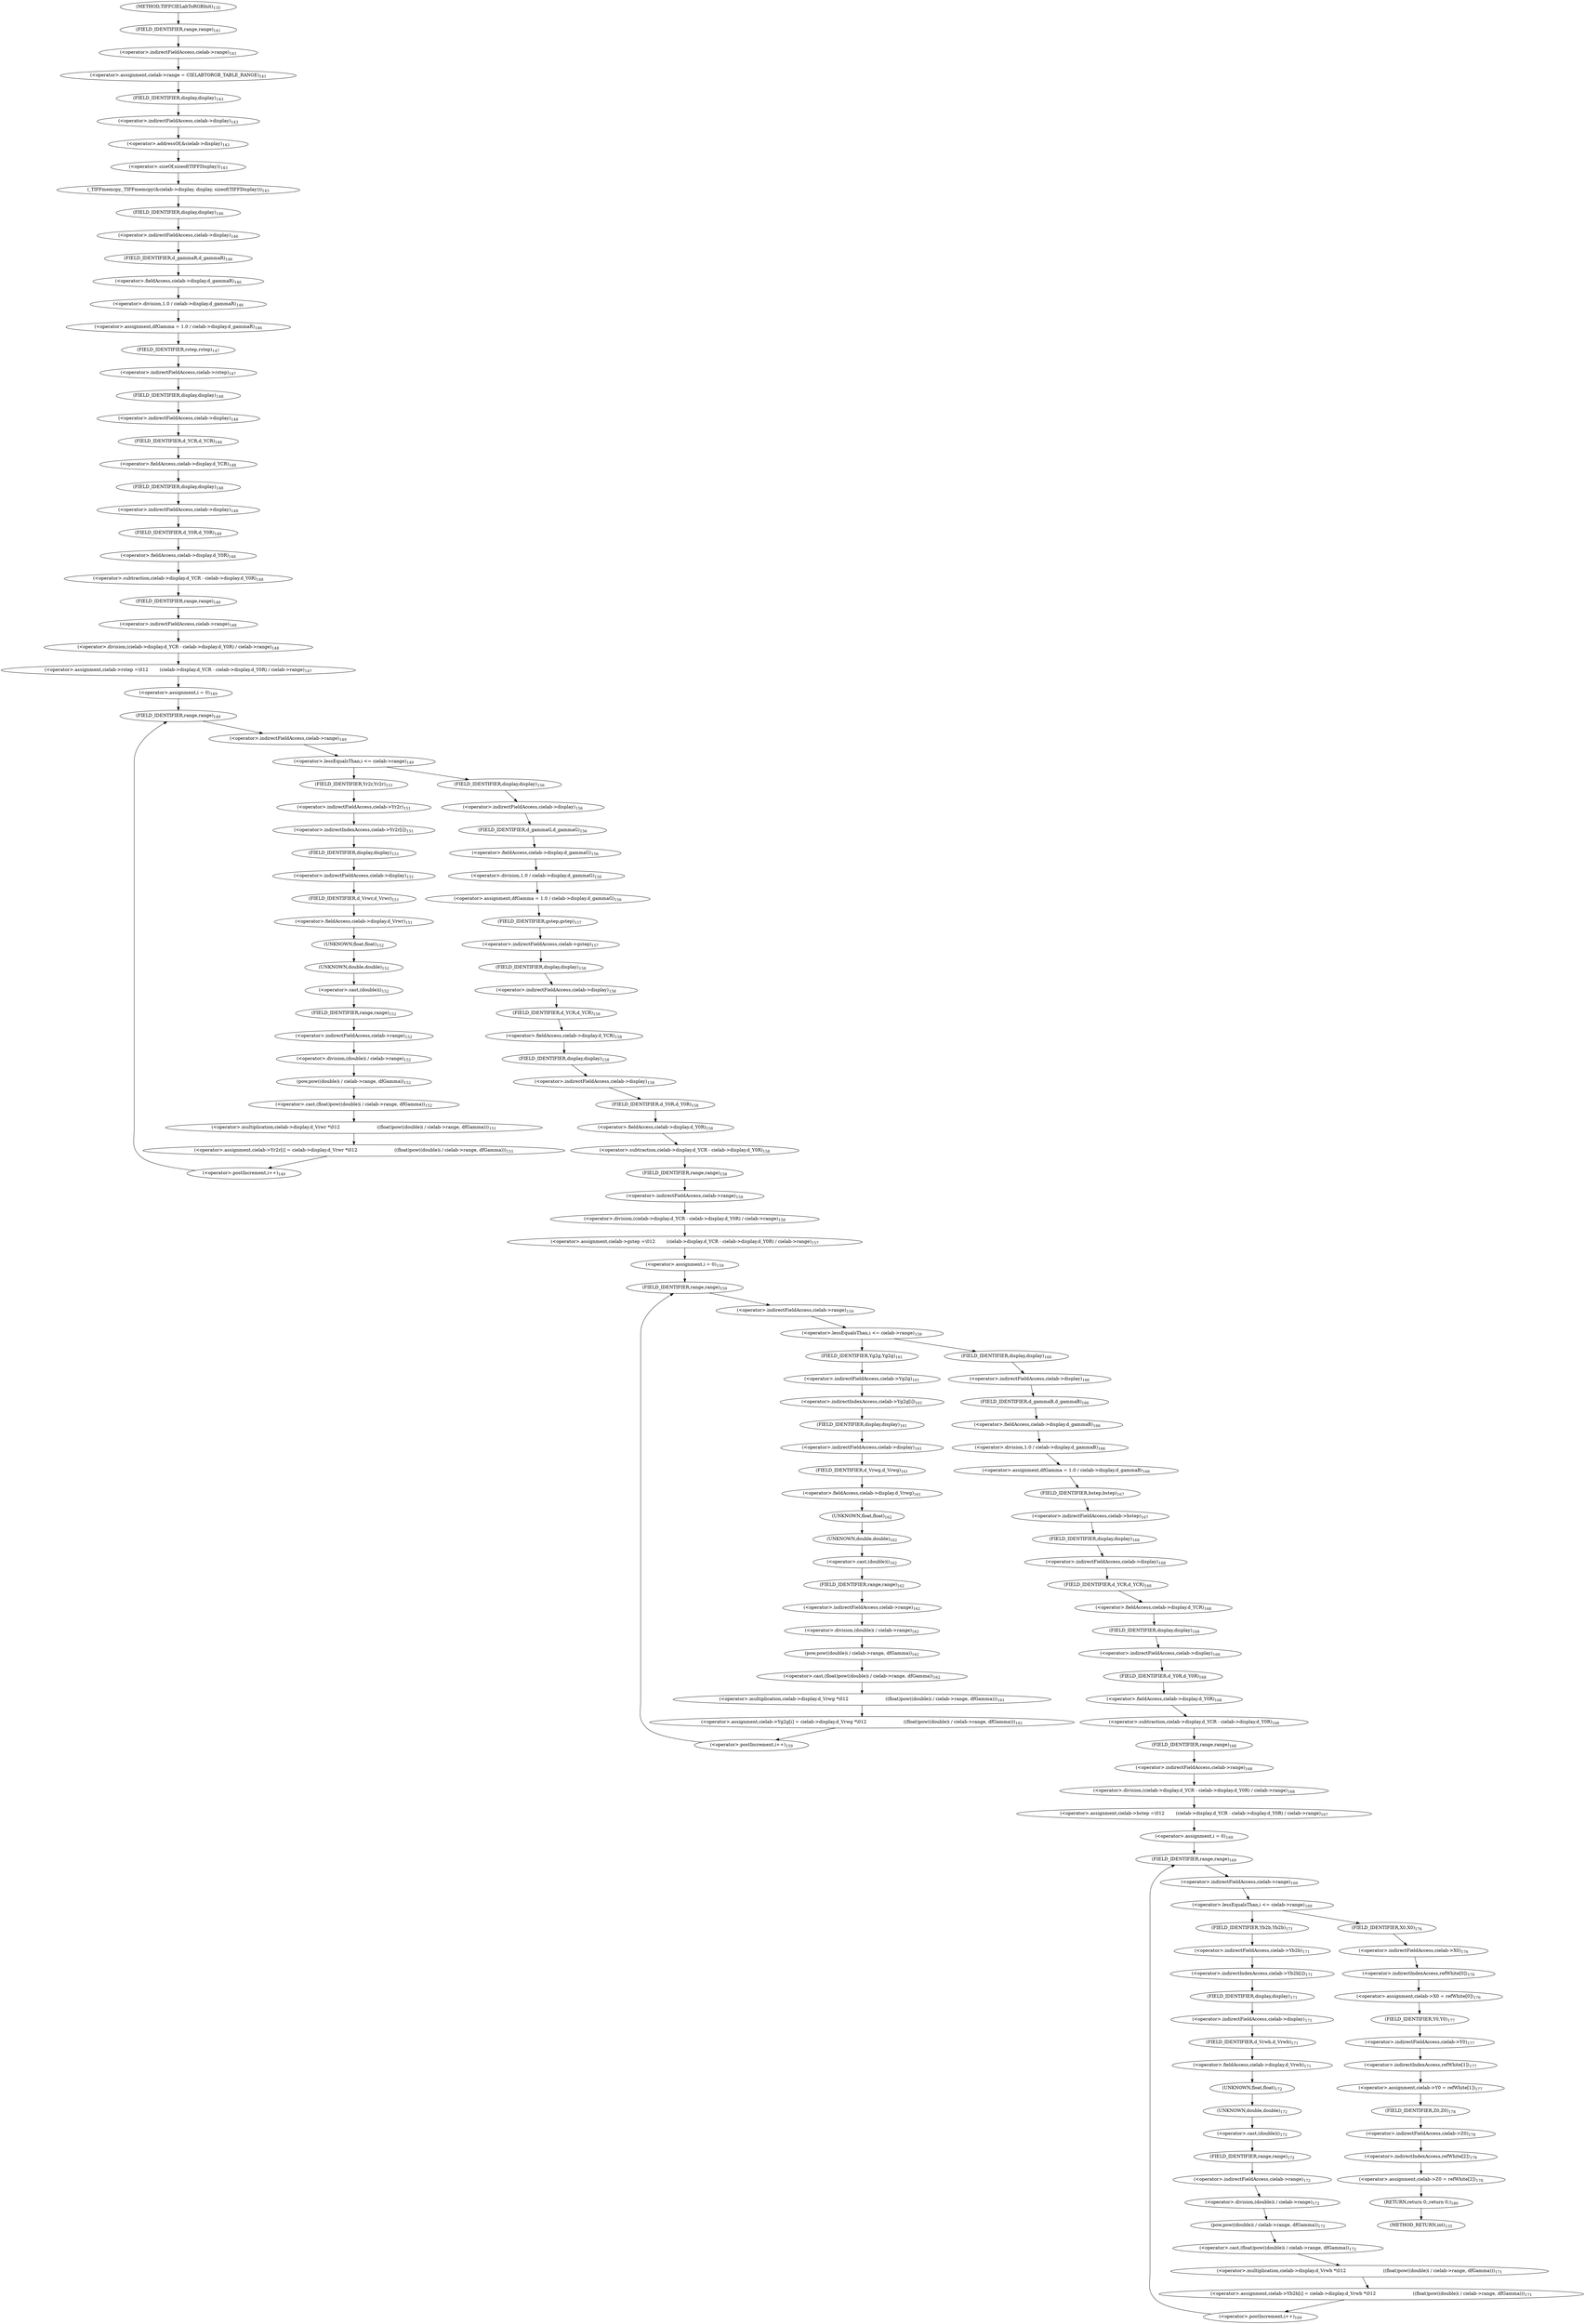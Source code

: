digraph "TIFFCIELabToRGBInit" {  
"6980" [label = <(&lt;operator&gt;.assignment,cielab-&gt;range = CIELABTORGB_TABLE_RANGE)<SUB>141</SUB>> ]
"6985" [label = <(_TIFFmemcpy,_TIFFmemcpy(&amp;cielab-&gt;display, display, sizeof(TIFFDisplay)))<SUB>143</SUB>> ]
"6993" [label = <(&lt;operator&gt;.assignment,dfGamma = 1.0 / cielab-&gt;display.d_gammaR)<SUB>146</SUB>> ]
"7002" [label = <(&lt;operator&gt;.assignment,cielab-&gt;rstep =\012        (cielab-&gt;display.d_YCR - cielab-&gt;display.d_Y0R) / cielab-&gt;range)<SUB>147</SUB>> ]
"7057" [label = <(&lt;operator&gt;.assignment,dfGamma = 1.0 / cielab-&gt;display.d_gammaG)<SUB>156</SUB>> ]
"7066" [label = <(&lt;operator&gt;.assignment,cielab-&gt;gstep =\012        (cielab-&gt;display.d_YCR - cielab-&gt;display.d_Y0R) / cielab-&gt;range)<SUB>157</SUB>> ]
"7121" [label = <(&lt;operator&gt;.assignment,dfGamma = 1.0 / cielab-&gt;display.d_gammaB)<SUB>166</SUB>> ]
"7130" [label = <(&lt;operator&gt;.assignment,cielab-&gt;bstep =\012        (cielab-&gt;display.d_YCR - cielab-&gt;display.d_Y0R) / cielab-&gt;range)<SUB>167</SUB>> ]
"7185" [label = <(&lt;operator&gt;.assignment,cielab-&gt;X0 = refWhite[0])<SUB>176</SUB>> ]
"7192" [label = <(&lt;operator&gt;.assignment,cielab-&gt;Y0 = refWhite[1])<SUB>177</SUB>> ]
"7199" [label = <(&lt;operator&gt;.assignment,cielab-&gt;Z0 = refWhite[2])<SUB>178</SUB>> ]
"7206" [label = <(RETURN,return 0;,return 0;)<SUB>180</SUB>> ]
"6981" [label = <(&lt;operator&gt;.indirectFieldAccess,cielab-&gt;range)<SUB>141</SUB>> ]
"6986" [label = <(&lt;operator&gt;.addressOf,&amp;cielab-&gt;display)<SUB>143</SUB>> ]
"6991" [label = <(&lt;operator&gt;.sizeOf,sizeof(TIFFDisplay))<SUB>143</SUB>> ]
"6995" [label = <(&lt;operator&gt;.division,1.0 / cielab-&gt;display.d_gammaR)<SUB>146</SUB>> ]
"7003" [label = <(&lt;operator&gt;.indirectFieldAccess,cielab-&gt;rstep)<SUB>147</SUB>> ]
"7006" [label = <(&lt;operator&gt;.division,(cielab-&gt;display.d_YCR - cielab-&gt;display.d_Y0R) / cielab-&gt;range)<SUB>148</SUB>> ]
"7026" [label = <(&lt;operator&gt;.lessEqualsThan,i &lt;= cielab-&gt;range)<SUB>149</SUB>> ]
"7031" [label = <(&lt;operator&gt;.postIncrement,i++)<SUB>149</SUB>> ]
"7059" [label = <(&lt;operator&gt;.division,1.0 / cielab-&gt;display.d_gammaG)<SUB>156</SUB>> ]
"7067" [label = <(&lt;operator&gt;.indirectFieldAccess,cielab-&gt;gstep)<SUB>157</SUB>> ]
"7070" [label = <(&lt;operator&gt;.division,(cielab-&gt;display.d_YCR - cielab-&gt;display.d_Y0R) / cielab-&gt;range)<SUB>158</SUB>> ]
"7090" [label = <(&lt;operator&gt;.lessEqualsThan,i &lt;= cielab-&gt;range)<SUB>159</SUB>> ]
"7095" [label = <(&lt;operator&gt;.postIncrement,i++)<SUB>159</SUB>> ]
"7123" [label = <(&lt;operator&gt;.division,1.0 / cielab-&gt;display.d_gammaB)<SUB>166</SUB>> ]
"7131" [label = <(&lt;operator&gt;.indirectFieldAccess,cielab-&gt;bstep)<SUB>167</SUB>> ]
"7134" [label = <(&lt;operator&gt;.division,(cielab-&gt;display.d_YCR - cielab-&gt;display.d_Y0R) / cielab-&gt;range)<SUB>168</SUB>> ]
"7154" [label = <(&lt;operator&gt;.lessEqualsThan,i &lt;= cielab-&gt;range)<SUB>169</SUB>> ]
"7159" [label = <(&lt;operator&gt;.postIncrement,i++)<SUB>169</SUB>> ]
"7186" [label = <(&lt;operator&gt;.indirectFieldAccess,cielab-&gt;X0)<SUB>176</SUB>> ]
"7189" [label = <(&lt;operator&gt;.indirectIndexAccess,refWhite[0])<SUB>176</SUB>> ]
"7193" [label = <(&lt;operator&gt;.indirectFieldAccess,cielab-&gt;Y0)<SUB>177</SUB>> ]
"7196" [label = <(&lt;operator&gt;.indirectIndexAccess,refWhite[1])<SUB>177</SUB>> ]
"7200" [label = <(&lt;operator&gt;.indirectFieldAccess,cielab-&gt;Z0)<SUB>178</SUB>> ]
"7203" [label = <(&lt;operator&gt;.indirectIndexAccess,refWhite[2])<SUB>178</SUB>> ]
"6983" [label = <(FIELD_IDENTIFIER,range,range)<SUB>141</SUB>> ]
"6987" [label = <(&lt;operator&gt;.indirectFieldAccess,cielab-&gt;display)<SUB>143</SUB>> ]
"6997" [label = <(&lt;operator&gt;.fieldAccess,cielab-&gt;display.d_gammaR)<SUB>146</SUB>> ]
"7005" [label = <(FIELD_IDENTIFIER,rstep,rstep)<SUB>147</SUB>> ]
"7007" [label = <(&lt;operator&gt;.subtraction,cielab-&gt;display.d_YCR - cielab-&gt;display.d_Y0R)<SUB>148</SUB>> ]
"7018" [label = <(&lt;operator&gt;.indirectFieldAccess,cielab-&gt;range)<SUB>148</SUB>> ]
"7023" [label = <(&lt;operator&gt;.assignment,i = 0)<SUB>149</SUB>> ]
"7028" [label = <(&lt;operator&gt;.indirectFieldAccess,cielab-&gt;range)<SUB>149</SUB>> ]
"7034" [label = <(&lt;operator&gt;.assignment,cielab-&gt;Yr2r[i] = cielab-&gt;display.d_Vrwr *\012                          ((float)pow((double)i / cielab-&gt;range, dfGamma)))<SUB>151</SUB>> ]
"7061" [label = <(&lt;operator&gt;.fieldAccess,cielab-&gt;display.d_gammaG)<SUB>156</SUB>> ]
"7069" [label = <(FIELD_IDENTIFIER,gstep,gstep)<SUB>157</SUB>> ]
"7071" [label = <(&lt;operator&gt;.subtraction,cielab-&gt;display.d_YCR - cielab-&gt;display.d_Y0R)<SUB>158</SUB>> ]
"7082" [label = <(&lt;operator&gt;.indirectFieldAccess,cielab-&gt;range)<SUB>158</SUB>> ]
"7087" [label = <(&lt;operator&gt;.assignment,i = 0)<SUB>159</SUB>> ]
"7092" [label = <(&lt;operator&gt;.indirectFieldAccess,cielab-&gt;range)<SUB>159</SUB>> ]
"7098" [label = <(&lt;operator&gt;.assignment,cielab-&gt;Yg2g[i] = cielab-&gt;display.d_Vrwg *\012                          ((float)pow((double)i / cielab-&gt;range, dfGamma)))<SUB>161</SUB>> ]
"7125" [label = <(&lt;operator&gt;.fieldAccess,cielab-&gt;display.d_gammaB)<SUB>166</SUB>> ]
"7133" [label = <(FIELD_IDENTIFIER,bstep,bstep)<SUB>167</SUB>> ]
"7135" [label = <(&lt;operator&gt;.subtraction,cielab-&gt;display.d_YCR - cielab-&gt;display.d_Y0R)<SUB>168</SUB>> ]
"7146" [label = <(&lt;operator&gt;.indirectFieldAccess,cielab-&gt;range)<SUB>168</SUB>> ]
"7151" [label = <(&lt;operator&gt;.assignment,i = 0)<SUB>169</SUB>> ]
"7156" [label = <(&lt;operator&gt;.indirectFieldAccess,cielab-&gt;range)<SUB>169</SUB>> ]
"7162" [label = <(&lt;operator&gt;.assignment,cielab-&gt;Yb2b[i] = cielab-&gt;display.d_Vrwb *\012                          ((float)pow((double)i / cielab-&gt;range, dfGamma)))<SUB>171</SUB>> ]
"7188" [label = <(FIELD_IDENTIFIER,X0,X0)<SUB>176</SUB>> ]
"7195" [label = <(FIELD_IDENTIFIER,Y0,Y0)<SUB>177</SUB>> ]
"7202" [label = <(FIELD_IDENTIFIER,Z0,Z0)<SUB>178</SUB>> ]
"6989" [label = <(FIELD_IDENTIFIER,display,display)<SUB>143</SUB>> ]
"6998" [label = <(&lt;operator&gt;.indirectFieldAccess,cielab-&gt;display)<SUB>146</SUB>> ]
"7001" [label = <(FIELD_IDENTIFIER,d_gammaR,d_gammaR)<SUB>146</SUB>> ]
"7008" [label = <(&lt;operator&gt;.fieldAccess,cielab-&gt;display.d_YCR)<SUB>148</SUB>> ]
"7013" [label = <(&lt;operator&gt;.fieldAccess,cielab-&gt;display.d_Y0R)<SUB>148</SUB>> ]
"7020" [label = <(FIELD_IDENTIFIER,range,range)<SUB>148</SUB>> ]
"7030" [label = <(FIELD_IDENTIFIER,range,range)<SUB>149</SUB>> ]
"7035" [label = <(&lt;operator&gt;.indirectIndexAccess,cielab-&gt;Yr2r[i])<SUB>151</SUB>> ]
"7040" [label = <(&lt;operator&gt;.multiplication,cielab-&gt;display.d_Vrwr *\012                          ((float)pow((double)i / cielab-&gt;range, dfGamma)))<SUB>151</SUB>> ]
"7062" [label = <(&lt;operator&gt;.indirectFieldAccess,cielab-&gt;display)<SUB>156</SUB>> ]
"7065" [label = <(FIELD_IDENTIFIER,d_gammaG,d_gammaG)<SUB>156</SUB>> ]
"7072" [label = <(&lt;operator&gt;.fieldAccess,cielab-&gt;display.d_YCR)<SUB>158</SUB>> ]
"7077" [label = <(&lt;operator&gt;.fieldAccess,cielab-&gt;display.d_Y0R)<SUB>158</SUB>> ]
"7084" [label = <(FIELD_IDENTIFIER,range,range)<SUB>158</SUB>> ]
"7094" [label = <(FIELD_IDENTIFIER,range,range)<SUB>159</SUB>> ]
"7099" [label = <(&lt;operator&gt;.indirectIndexAccess,cielab-&gt;Yg2g[i])<SUB>161</SUB>> ]
"7104" [label = <(&lt;operator&gt;.multiplication,cielab-&gt;display.d_Vrwg *\012                          ((float)pow((double)i / cielab-&gt;range, dfGamma)))<SUB>161</SUB>> ]
"7126" [label = <(&lt;operator&gt;.indirectFieldAccess,cielab-&gt;display)<SUB>166</SUB>> ]
"7129" [label = <(FIELD_IDENTIFIER,d_gammaB,d_gammaB)<SUB>166</SUB>> ]
"7136" [label = <(&lt;operator&gt;.fieldAccess,cielab-&gt;display.d_YCR)<SUB>168</SUB>> ]
"7141" [label = <(&lt;operator&gt;.fieldAccess,cielab-&gt;display.d_Y0R)<SUB>168</SUB>> ]
"7148" [label = <(FIELD_IDENTIFIER,range,range)<SUB>168</SUB>> ]
"7158" [label = <(FIELD_IDENTIFIER,range,range)<SUB>169</SUB>> ]
"7163" [label = <(&lt;operator&gt;.indirectIndexAccess,cielab-&gt;Yb2b[i])<SUB>171</SUB>> ]
"7168" [label = <(&lt;operator&gt;.multiplication,cielab-&gt;display.d_Vrwb *\012                          ((float)pow((double)i / cielab-&gt;range, dfGamma)))<SUB>171</SUB>> ]
"7000" [label = <(FIELD_IDENTIFIER,display,display)<SUB>146</SUB>> ]
"7009" [label = <(&lt;operator&gt;.indirectFieldAccess,cielab-&gt;display)<SUB>148</SUB>> ]
"7012" [label = <(FIELD_IDENTIFIER,d_YCR,d_YCR)<SUB>148</SUB>> ]
"7014" [label = <(&lt;operator&gt;.indirectFieldAccess,cielab-&gt;display)<SUB>148</SUB>> ]
"7017" [label = <(FIELD_IDENTIFIER,d_Y0R,d_Y0R)<SUB>148</SUB>> ]
"7036" [label = <(&lt;operator&gt;.indirectFieldAccess,cielab-&gt;Yr2r)<SUB>151</SUB>> ]
"7041" [label = <(&lt;operator&gt;.fieldAccess,cielab-&gt;display.d_Vrwr)<SUB>151</SUB>> ]
"7046" [label = <(&lt;operator&gt;.cast,(float)pow((double)i / cielab-&gt;range, dfGamma))<SUB>152</SUB>> ]
"7064" [label = <(FIELD_IDENTIFIER,display,display)<SUB>156</SUB>> ]
"7073" [label = <(&lt;operator&gt;.indirectFieldAccess,cielab-&gt;display)<SUB>158</SUB>> ]
"7076" [label = <(FIELD_IDENTIFIER,d_YCR,d_YCR)<SUB>158</SUB>> ]
"7078" [label = <(&lt;operator&gt;.indirectFieldAccess,cielab-&gt;display)<SUB>158</SUB>> ]
"7081" [label = <(FIELD_IDENTIFIER,d_Y0R,d_Y0R)<SUB>158</SUB>> ]
"7100" [label = <(&lt;operator&gt;.indirectFieldAccess,cielab-&gt;Yg2g)<SUB>161</SUB>> ]
"7105" [label = <(&lt;operator&gt;.fieldAccess,cielab-&gt;display.d_Vrwg)<SUB>161</SUB>> ]
"7110" [label = <(&lt;operator&gt;.cast,(float)pow((double)i / cielab-&gt;range, dfGamma))<SUB>162</SUB>> ]
"7128" [label = <(FIELD_IDENTIFIER,display,display)<SUB>166</SUB>> ]
"7137" [label = <(&lt;operator&gt;.indirectFieldAccess,cielab-&gt;display)<SUB>168</SUB>> ]
"7140" [label = <(FIELD_IDENTIFIER,d_YCR,d_YCR)<SUB>168</SUB>> ]
"7142" [label = <(&lt;operator&gt;.indirectFieldAccess,cielab-&gt;display)<SUB>168</SUB>> ]
"7145" [label = <(FIELD_IDENTIFIER,d_Y0R,d_Y0R)<SUB>168</SUB>> ]
"7164" [label = <(&lt;operator&gt;.indirectFieldAccess,cielab-&gt;Yb2b)<SUB>171</SUB>> ]
"7169" [label = <(&lt;operator&gt;.fieldAccess,cielab-&gt;display.d_Vrwb)<SUB>171</SUB>> ]
"7174" [label = <(&lt;operator&gt;.cast,(float)pow((double)i / cielab-&gt;range, dfGamma))<SUB>172</SUB>> ]
"7011" [label = <(FIELD_IDENTIFIER,display,display)<SUB>148</SUB>> ]
"7016" [label = <(FIELD_IDENTIFIER,display,display)<SUB>148</SUB>> ]
"7038" [label = <(FIELD_IDENTIFIER,Yr2r,Yr2r)<SUB>151</SUB>> ]
"7042" [label = <(&lt;operator&gt;.indirectFieldAccess,cielab-&gt;display)<SUB>151</SUB>> ]
"7045" [label = <(FIELD_IDENTIFIER,d_Vrwr,d_Vrwr)<SUB>151</SUB>> ]
"7047" [label = <(UNKNOWN,float,float)<SUB>152</SUB>> ]
"7048" [label = <(pow,pow((double)i / cielab-&gt;range, dfGamma))<SUB>152</SUB>> ]
"7075" [label = <(FIELD_IDENTIFIER,display,display)<SUB>158</SUB>> ]
"7080" [label = <(FIELD_IDENTIFIER,display,display)<SUB>158</SUB>> ]
"7102" [label = <(FIELD_IDENTIFIER,Yg2g,Yg2g)<SUB>161</SUB>> ]
"7106" [label = <(&lt;operator&gt;.indirectFieldAccess,cielab-&gt;display)<SUB>161</SUB>> ]
"7109" [label = <(FIELD_IDENTIFIER,d_Vrwg,d_Vrwg)<SUB>161</SUB>> ]
"7111" [label = <(UNKNOWN,float,float)<SUB>162</SUB>> ]
"7112" [label = <(pow,pow((double)i / cielab-&gt;range, dfGamma))<SUB>162</SUB>> ]
"7139" [label = <(FIELD_IDENTIFIER,display,display)<SUB>168</SUB>> ]
"7144" [label = <(FIELD_IDENTIFIER,display,display)<SUB>168</SUB>> ]
"7166" [label = <(FIELD_IDENTIFIER,Yb2b,Yb2b)<SUB>171</SUB>> ]
"7170" [label = <(&lt;operator&gt;.indirectFieldAccess,cielab-&gt;display)<SUB>171</SUB>> ]
"7173" [label = <(FIELD_IDENTIFIER,d_Vrwb,d_Vrwb)<SUB>171</SUB>> ]
"7175" [label = <(UNKNOWN,float,float)<SUB>172</SUB>> ]
"7176" [label = <(pow,pow((double)i / cielab-&gt;range, dfGamma))<SUB>172</SUB>> ]
"7044" [label = <(FIELD_IDENTIFIER,display,display)<SUB>151</SUB>> ]
"7049" [label = <(&lt;operator&gt;.division,(double)i / cielab-&gt;range)<SUB>152</SUB>> ]
"7108" [label = <(FIELD_IDENTIFIER,display,display)<SUB>161</SUB>> ]
"7113" [label = <(&lt;operator&gt;.division,(double)i / cielab-&gt;range)<SUB>162</SUB>> ]
"7172" [label = <(FIELD_IDENTIFIER,display,display)<SUB>171</SUB>> ]
"7177" [label = <(&lt;operator&gt;.division,(double)i / cielab-&gt;range)<SUB>172</SUB>> ]
"7050" [label = <(&lt;operator&gt;.cast,(double)i)<SUB>152</SUB>> ]
"7053" [label = <(&lt;operator&gt;.indirectFieldAccess,cielab-&gt;range)<SUB>152</SUB>> ]
"7114" [label = <(&lt;operator&gt;.cast,(double)i)<SUB>162</SUB>> ]
"7117" [label = <(&lt;operator&gt;.indirectFieldAccess,cielab-&gt;range)<SUB>162</SUB>> ]
"7178" [label = <(&lt;operator&gt;.cast,(double)i)<SUB>172</SUB>> ]
"7181" [label = <(&lt;operator&gt;.indirectFieldAccess,cielab-&gt;range)<SUB>172</SUB>> ]
"7051" [label = <(UNKNOWN,double,double)<SUB>152</SUB>> ]
"7055" [label = <(FIELD_IDENTIFIER,range,range)<SUB>152</SUB>> ]
"7115" [label = <(UNKNOWN,double,double)<SUB>162</SUB>> ]
"7119" [label = <(FIELD_IDENTIFIER,range,range)<SUB>162</SUB>> ]
"7179" [label = <(UNKNOWN,double,double)<SUB>172</SUB>> ]
"7183" [label = <(FIELD_IDENTIFIER,range,range)<SUB>172</SUB>> ]
"6973" [label = <(METHOD,TIFFCIELabToRGBInit)<SUB>135</SUB>> ]
"7208" [label = <(METHOD_RETURN,int)<SUB>135</SUB>> ]
  "6980" -> "6989" 
  "6985" -> "7000" 
  "6993" -> "7005" 
  "7002" -> "7023" 
  "7057" -> "7069" 
  "7066" -> "7087" 
  "7121" -> "7133" 
  "7130" -> "7151" 
  "7185" -> "7195" 
  "7192" -> "7202" 
  "7199" -> "7206" 
  "7206" -> "7208" 
  "6981" -> "6980" 
  "6986" -> "6991" 
  "6991" -> "6985" 
  "6995" -> "6993" 
  "7003" -> "7011" 
  "7006" -> "7002" 
  "7026" -> "7038" 
  "7026" -> "7064" 
  "7031" -> "7030" 
  "7059" -> "7057" 
  "7067" -> "7075" 
  "7070" -> "7066" 
  "7090" -> "7102" 
  "7090" -> "7128" 
  "7095" -> "7094" 
  "7123" -> "7121" 
  "7131" -> "7139" 
  "7134" -> "7130" 
  "7154" -> "7166" 
  "7154" -> "7188" 
  "7159" -> "7158" 
  "7186" -> "7189" 
  "7189" -> "7185" 
  "7193" -> "7196" 
  "7196" -> "7192" 
  "7200" -> "7203" 
  "7203" -> "7199" 
  "6983" -> "6981" 
  "6987" -> "6986" 
  "6997" -> "6995" 
  "7005" -> "7003" 
  "7007" -> "7020" 
  "7018" -> "7006" 
  "7023" -> "7030" 
  "7028" -> "7026" 
  "7034" -> "7031" 
  "7061" -> "7059" 
  "7069" -> "7067" 
  "7071" -> "7084" 
  "7082" -> "7070" 
  "7087" -> "7094" 
  "7092" -> "7090" 
  "7098" -> "7095" 
  "7125" -> "7123" 
  "7133" -> "7131" 
  "7135" -> "7148" 
  "7146" -> "7134" 
  "7151" -> "7158" 
  "7156" -> "7154" 
  "7162" -> "7159" 
  "7188" -> "7186" 
  "7195" -> "7193" 
  "7202" -> "7200" 
  "6989" -> "6987" 
  "6998" -> "7001" 
  "7001" -> "6997" 
  "7008" -> "7016" 
  "7013" -> "7007" 
  "7020" -> "7018" 
  "7030" -> "7028" 
  "7035" -> "7044" 
  "7040" -> "7034" 
  "7062" -> "7065" 
  "7065" -> "7061" 
  "7072" -> "7080" 
  "7077" -> "7071" 
  "7084" -> "7082" 
  "7094" -> "7092" 
  "7099" -> "7108" 
  "7104" -> "7098" 
  "7126" -> "7129" 
  "7129" -> "7125" 
  "7136" -> "7144" 
  "7141" -> "7135" 
  "7148" -> "7146" 
  "7158" -> "7156" 
  "7163" -> "7172" 
  "7168" -> "7162" 
  "7000" -> "6998" 
  "7009" -> "7012" 
  "7012" -> "7008" 
  "7014" -> "7017" 
  "7017" -> "7013" 
  "7036" -> "7035" 
  "7041" -> "7047" 
  "7046" -> "7040" 
  "7064" -> "7062" 
  "7073" -> "7076" 
  "7076" -> "7072" 
  "7078" -> "7081" 
  "7081" -> "7077" 
  "7100" -> "7099" 
  "7105" -> "7111" 
  "7110" -> "7104" 
  "7128" -> "7126" 
  "7137" -> "7140" 
  "7140" -> "7136" 
  "7142" -> "7145" 
  "7145" -> "7141" 
  "7164" -> "7163" 
  "7169" -> "7175" 
  "7174" -> "7168" 
  "7011" -> "7009" 
  "7016" -> "7014" 
  "7038" -> "7036" 
  "7042" -> "7045" 
  "7045" -> "7041" 
  "7047" -> "7051" 
  "7048" -> "7046" 
  "7075" -> "7073" 
  "7080" -> "7078" 
  "7102" -> "7100" 
  "7106" -> "7109" 
  "7109" -> "7105" 
  "7111" -> "7115" 
  "7112" -> "7110" 
  "7139" -> "7137" 
  "7144" -> "7142" 
  "7166" -> "7164" 
  "7170" -> "7173" 
  "7173" -> "7169" 
  "7175" -> "7179" 
  "7176" -> "7174" 
  "7044" -> "7042" 
  "7049" -> "7048" 
  "7108" -> "7106" 
  "7113" -> "7112" 
  "7172" -> "7170" 
  "7177" -> "7176" 
  "7050" -> "7055" 
  "7053" -> "7049" 
  "7114" -> "7119" 
  "7117" -> "7113" 
  "7178" -> "7183" 
  "7181" -> "7177" 
  "7051" -> "7050" 
  "7055" -> "7053" 
  "7115" -> "7114" 
  "7119" -> "7117" 
  "7179" -> "7178" 
  "7183" -> "7181" 
  "6973" -> "6983" 
}
